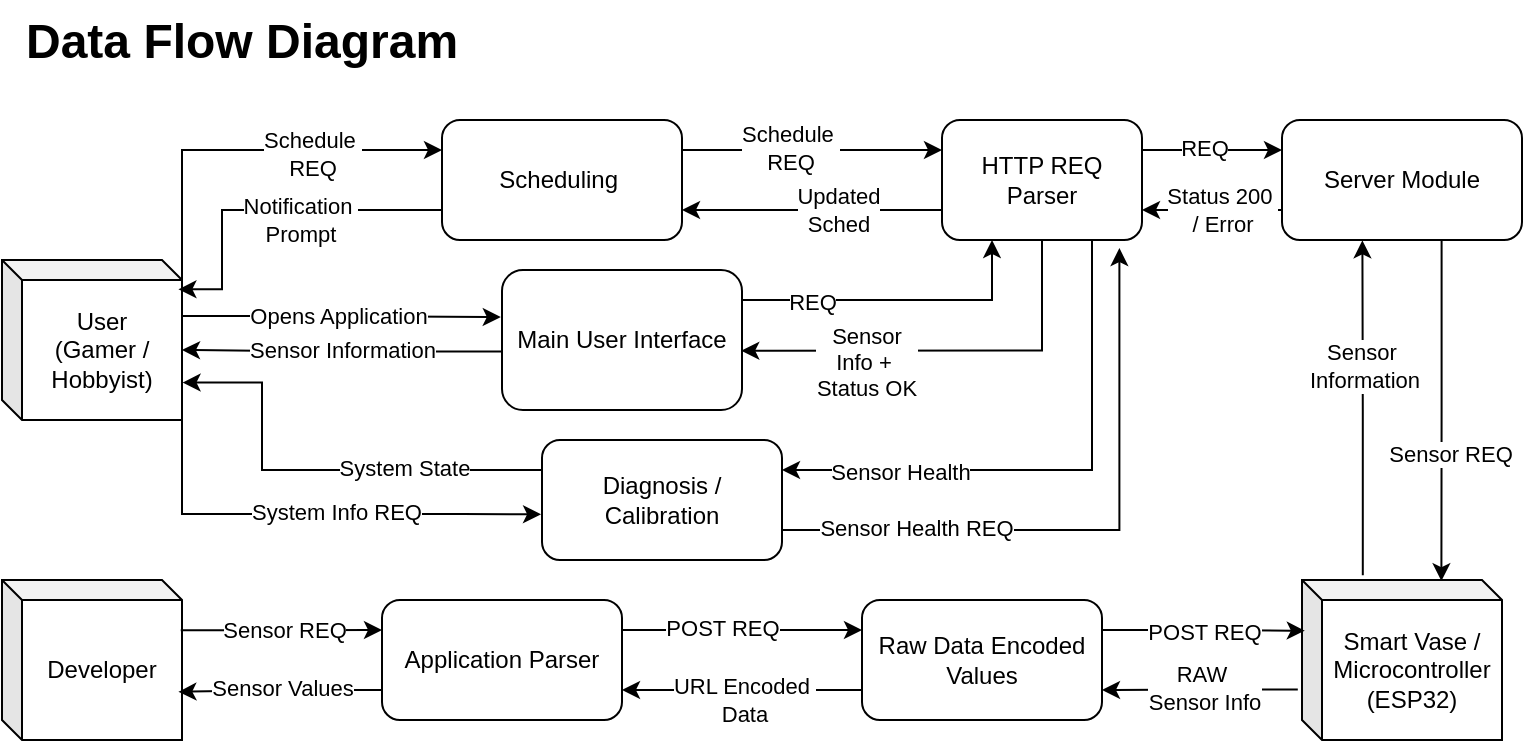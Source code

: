 <mxfile version="24.2.2" type="github">
  <diagram name="Page-1" id="s1Js6S9fdN77kl7s9mDe">
    <mxGraphModel dx="1071" dy="549" grid="1" gridSize="10" guides="1" tooltips="1" connect="1" arrows="1" fold="1" page="1" pageScale="1" pageWidth="850" pageHeight="1100" math="0" shadow="0">
      <root>
        <mxCell id="0" />
        <mxCell id="1" parent="0" />
        <mxCell id="CbfTWyqHPf__1t5hfEnU-109" style="edgeStyle=orthogonalEdgeStyle;rounded=0;orthogonalLoop=1;jettySize=auto;html=1;exitX=0;exitY=0.75;exitDx=0;exitDy=0;entryX=1;entryY=0.75;entryDx=0;entryDy=0;" edge="1" parent="1" source="CbfTWyqHPf__1t5hfEnU-18" target="CbfTWyqHPf__1t5hfEnU-103">
          <mxGeometry relative="1" as="geometry" />
        </mxCell>
        <mxCell id="CbfTWyqHPf__1t5hfEnU-117" value="Status 200&amp;nbsp;&lt;div&gt;/ Error&lt;/div&gt;" style="edgeLabel;html=1;align=center;verticalAlign=middle;resizable=0;points=[];" vertex="1" connectable="0" parent="CbfTWyqHPf__1t5hfEnU-109">
          <mxGeometry x="0.349" relative="1" as="geometry">
            <mxPoint x="17" as="offset" />
          </mxGeometry>
        </mxCell>
        <mxCell id="CbfTWyqHPf__1t5hfEnU-18" value="Server Module" style="rounded=1;whiteSpace=wrap;html=1;" vertex="1" parent="1">
          <mxGeometry x="660" y="100" width="120" height="60" as="geometry" />
        </mxCell>
        <mxCell id="CbfTWyqHPf__1t5hfEnU-110" style="edgeStyle=orthogonalEdgeStyle;rounded=0;orthogonalLoop=1;jettySize=auto;html=1;exitX=0.304;exitY=-0.029;exitDx=0;exitDy=0;exitPerimeter=0;entryX=0.335;entryY=1.003;entryDx=0;entryDy=0;entryPerimeter=0;" edge="1" parent="1" source="CbfTWyqHPf__1t5hfEnU-26" target="CbfTWyqHPf__1t5hfEnU-18">
          <mxGeometry relative="1" as="geometry">
            <mxPoint x="700" y="170" as="targetPoint" />
            <Array as="points">
              <mxPoint x="700" y="245" />
            </Array>
          </mxGeometry>
        </mxCell>
        <mxCell id="CbfTWyqHPf__1t5hfEnU-121" value="Sensor&amp;nbsp;&lt;div&gt;Information&lt;/div&gt;" style="edgeLabel;html=1;align=center;verticalAlign=middle;resizable=0;points=[];" vertex="1" connectable="0" parent="CbfTWyqHPf__1t5hfEnU-110">
          <mxGeometry x="0.25" relative="1" as="geometry">
            <mxPoint as="offset" />
          </mxGeometry>
        </mxCell>
        <mxCell id="CbfTWyqHPf__1t5hfEnU-26" value="Smart Vase /&lt;div&gt;Microcontroller (ESP32)&lt;/div&gt;" style="shape=cube;whiteSpace=wrap;html=1;boundedLbl=1;backgroundOutline=1;darkOpacity=0.05;darkOpacity2=0.1;size=10;" vertex="1" parent="1">
          <mxGeometry x="670" y="330" width="100" height="80" as="geometry" />
        </mxCell>
        <mxCell id="CbfTWyqHPf__1t5hfEnU-30" value="Developer" style="shape=cube;whiteSpace=wrap;html=1;boundedLbl=1;backgroundOutline=1;darkOpacity=0.05;darkOpacity2=0.1;size=10;" vertex="1" parent="1">
          <mxGeometry x="20" y="330" width="90" height="80" as="geometry" />
        </mxCell>
        <mxCell id="CbfTWyqHPf__1t5hfEnU-34" style="edgeStyle=orthogonalEdgeStyle;rounded=0;orthogonalLoop=1;jettySize=auto;html=1;exitX=1;exitY=0.25;exitDx=0;exitDy=0;entryX=0;entryY=0.25;entryDx=0;entryDy=0;" edge="1" parent="1" source="CbfTWyqHPf__1t5hfEnU-31" target="CbfTWyqHPf__1t5hfEnU-33">
          <mxGeometry relative="1" as="geometry" />
        </mxCell>
        <mxCell id="CbfTWyqHPf__1t5hfEnU-115" value="POST REQ" style="edgeLabel;html=1;align=center;verticalAlign=middle;resizable=0;points=[];" vertex="1" connectable="0" parent="CbfTWyqHPf__1t5hfEnU-34">
          <mxGeometry x="-0.39" y="1" relative="1" as="geometry">
            <mxPoint x="13" as="offset" />
          </mxGeometry>
        </mxCell>
        <mxCell id="CbfTWyqHPf__1t5hfEnU-31" value="Application Parser" style="rounded=1;whiteSpace=wrap;html=1;" vertex="1" parent="1">
          <mxGeometry x="210" y="340" width="120" height="60" as="geometry" />
        </mxCell>
        <mxCell id="CbfTWyqHPf__1t5hfEnU-35" style="edgeStyle=orthogonalEdgeStyle;rounded=0;orthogonalLoop=1;jettySize=auto;html=1;exitX=0;exitY=0.75;exitDx=0;exitDy=0;entryX=1;entryY=0.75;entryDx=0;entryDy=0;" edge="1" parent="1" source="CbfTWyqHPf__1t5hfEnU-33" target="CbfTWyqHPf__1t5hfEnU-31">
          <mxGeometry relative="1" as="geometry" />
        </mxCell>
        <mxCell id="CbfTWyqHPf__1t5hfEnU-116" value="URL Encoded&amp;nbsp;&lt;div&gt;Data&lt;/div&gt;" style="edgeLabel;html=1;align=center;verticalAlign=middle;resizable=0;points=[];" vertex="1" connectable="0" parent="CbfTWyqHPf__1t5hfEnU-35">
          <mxGeometry x="0.494" y="1" relative="1" as="geometry">
            <mxPoint x="30" y="4" as="offset" />
          </mxGeometry>
        </mxCell>
        <mxCell id="CbfTWyqHPf__1t5hfEnU-33" value="Raw Data Encoded Values" style="rounded=1;whiteSpace=wrap;html=1;" vertex="1" parent="1">
          <mxGeometry x="450" y="340" width="120" height="60" as="geometry" />
        </mxCell>
        <mxCell id="CbfTWyqHPf__1t5hfEnU-36" style="edgeStyle=orthogonalEdgeStyle;rounded=0;orthogonalLoop=1;jettySize=auto;html=1;exitX=0.993;exitY=0.314;exitDx=0;exitDy=0;exitPerimeter=0;entryX=0;entryY=0.25;entryDx=0;entryDy=0;" edge="1" parent="1" source="CbfTWyqHPf__1t5hfEnU-30" target="CbfTWyqHPf__1t5hfEnU-31">
          <mxGeometry relative="1" as="geometry" />
        </mxCell>
        <mxCell id="CbfTWyqHPf__1t5hfEnU-113" value="Sensor REQ" style="edgeLabel;html=1;align=center;verticalAlign=middle;resizable=0;points=[];" vertex="1" connectable="0" parent="CbfTWyqHPf__1t5hfEnU-36">
          <mxGeometry x="-0.466" relative="1" as="geometry">
            <mxPoint x="24" as="offset" />
          </mxGeometry>
        </mxCell>
        <mxCell id="CbfTWyqHPf__1t5hfEnU-37" style="edgeStyle=orthogonalEdgeStyle;rounded=0;orthogonalLoop=1;jettySize=auto;html=1;exitX=0;exitY=0.75;exitDx=0;exitDy=0;entryX=0.98;entryY=0.699;entryDx=0;entryDy=0;entryPerimeter=0;" edge="1" parent="1" source="CbfTWyqHPf__1t5hfEnU-31" target="CbfTWyqHPf__1t5hfEnU-30">
          <mxGeometry relative="1" as="geometry" />
        </mxCell>
        <mxCell id="CbfTWyqHPf__1t5hfEnU-114" value="Sensor Values" style="edgeLabel;html=1;align=center;verticalAlign=middle;resizable=0;points=[];" vertex="1" connectable="0" parent="CbfTWyqHPf__1t5hfEnU-37">
          <mxGeometry x="0.172" y="-2" relative="1" as="geometry">
            <mxPoint x="9" as="offset" />
          </mxGeometry>
        </mxCell>
        <mxCell id="CbfTWyqHPf__1t5hfEnU-39" style="edgeStyle=orthogonalEdgeStyle;rounded=0;orthogonalLoop=1;jettySize=auto;html=1;exitX=1;exitY=0.25;exitDx=0;exitDy=0;entryX=0.014;entryY=0.317;entryDx=0;entryDy=0;entryPerimeter=0;" edge="1" parent="1" source="CbfTWyqHPf__1t5hfEnU-33" target="CbfTWyqHPf__1t5hfEnU-26">
          <mxGeometry relative="1" as="geometry" />
        </mxCell>
        <mxCell id="CbfTWyqHPf__1t5hfEnU-119" value="POST REQ" style="edgeLabel;html=1;align=center;verticalAlign=middle;resizable=0;points=[];" vertex="1" connectable="0" parent="CbfTWyqHPf__1t5hfEnU-39">
          <mxGeometry x="-0.541" y="-1" relative="1" as="geometry">
            <mxPoint x="27" as="offset" />
          </mxGeometry>
        </mxCell>
        <mxCell id="CbfTWyqHPf__1t5hfEnU-40" style="edgeStyle=orthogonalEdgeStyle;rounded=0;orthogonalLoop=1;jettySize=auto;html=1;exitX=-0.021;exitY=0.685;exitDx=0;exitDy=0;exitPerimeter=0;entryX=1;entryY=0.75;entryDx=0;entryDy=0;" edge="1" parent="1" source="CbfTWyqHPf__1t5hfEnU-26" target="CbfTWyqHPf__1t5hfEnU-33">
          <mxGeometry relative="1" as="geometry" />
        </mxCell>
        <mxCell id="CbfTWyqHPf__1t5hfEnU-120" value="RAW&amp;nbsp;&lt;div&gt;Sensor Info&lt;/div&gt;" style="edgeLabel;html=1;align=center;verticalAlign=middle;resizable=0;points=[];" vertex="1" connectable="0" parent="CbfTWyqHPf__1t5hfEnU-40">
          <mxGeometry x="0.378" y="-1" relative="1" as="geometry">
            <mxPoint x="20" as="offset" />
          </mxGeometry>
        </mxCell>
        <mxCell id="CbfTWyqHPf__1t5hfEnU-79" style="edgeStyle=orthogonalEdgeStyle;rounded=0;orthogonalLoop=1;jettySize=auto;html=1;exitX=0;exitY=0;exitDx=90;exitDy=10;exitPerimeter=0;entryX=0;entryY=0.25;entryDx=0;entryDy=0;" edge="1" parent="1" source="CbfTWyqHPf__1t5hfEnU-85" target="CbfTWyqHPf__1t5hfEnU-88">
          <mxGeometry relative="1" as="geometry">
            <Array as="points">
              <mxPoint x="110" y="115" />
            </Array>
          </mxGeometry>
        </mxCell>
        <mxCell id="CbfTWyqHPf__1t5hfEnU-80" value="Schedule&amp;nbsp;&lt;div&gt;REQ&lt;/div&gt;" style="edgeLabel;html=1;align=center;verticalAlign=middle;resizable=0;points=[];" vertex="1" connectable="0" parent="CbfTWyqHPf__1t5hfEnU-79">
          <mxGeometry x="-0.015" y="-2" relative="1" as="geometry">
            <mxPoint x="34" as="offset" />
          </mxGeometry>
        </mxCell>
        <mxCell id="CbfTWyqHPf__1t5hfEnU-81" style="edgeStyle=orthogonalEdgeStyle;rounded=0;orthogonalLoop=1;jettySize=auto;html=1;exitX=0;exitY=0;exitDx=90;exitDy=45;exitPerimeter=0;entryX=-0.005;entryY=0.336;entryDx=0;entryDy=0;entryPerimeter=0;" edge="1" parent="1" source="CbfTWyqHPf__1t5hfEnU-85" target="CbfTWyqHPf__1t5hfEnU-91">
          <mxGeometry relative="1" as="geometry">
            <Array as="points">
              <mxPoint x="110" y="198" />
              <mxPoint x="180" y="198" />
            </Array>
          </mxGeometry>
        </mxCell>
        <mxCell id="CbfTWyqHPf__1t5hfEnU-82" value="Opens Application" style="edgeLabel;html=1;align=center;verticalAlign=middle;resizable=0;points=[];" vertex="1" connectable="0" parent="CbfTWyqHPf__1t5hfEnU-81">
          <mxGeometry x="-0.28" relative="1" as="geometry">
            <mxPoint x="31" as="offset" />
          </mxGeometry>
        </mxCell>
        <mxCell id="CbfTWyqHPf__1t5hfEnU-83" style="edgeStyle=orthogonalEdgeStyle;rounded=0;orthogonalLoop=1;jettySize=auto;html=1;exitX=1;exitY=1;exitDx=0;exitDy=0;exitPerimeter=0;entryX=-0.004;entryY=0.619;entryDx=0;entryDy=0;entryPerimeter=0;" edge="1" parent="1" source="CbfTWyqHPf__1t5hfEnU-85" target="CbfTWyqHPf__1t5hfEnU-92">
          <mxGeometry relative="1" as="geometry">
            <Array as="points">
              <mxPoint x="110" y="297" />
              <mxPoint x="250" y="297" />
            </Array>
          </mxGeometry>
        </mxCell>
        <mxCell id="CbfTWyqHPf__1t5hfEnU-84" value="System Info REQ" style="edgeLabel;html=1;align=center;verticalAlign=middle;resizable=0;points=[];" vertex="1" connectable="0" parent="CbfTWyqHPf__1t5hfEnU-83">
          <mxGeometry x="-0.147" y="1" relative="1" as="geometry">
            <mxPoint x="27" as="offset" />
          </mxGeometry>
        </mxCell>
        <mxCell id="CbfTWyqHPf__1t5hfEnU-85" value="User&lt;div&gt;(Gamer /&lt;br&gt;Hobbyist)&lt;/div&gt;" style="shape=cube;whiteSpace=wrap;html=1;boundedLbl=1;backgroundOutline=1;darkOpacity=0.05;darkOpacity2=0.1;size=10;fillColor=#FFFFFF;" vertex="1" parent="1">
          <mxGeometry x="20" y="170" width="90" height="80" as="geometry" />
        </mxCell>
        <mxCell id="CbfTWyqHPf__1t5hfEnU-86" style="edgeStyle=orthogonalEdgeStyle;rounded=0;orthogonalLoop=1;jettySize=auto;html=1;exitX=1;exitY=0.25;exitDx=0;exitDy=0;entryX=0;entryY=0.25;entryDx=0;entryDy=0;" edge="1" parent="1" source="CbfTWyqHPf__1t5hfEnU-88" target="CbfTWyqHPf__1t5hfEnU-103">
          <mxGeometry relative="1" as="geometry" />
        </mxCell>
        <mxCell id="CbfTWyqHPf__1t5hfEnU-87" value="Schedule&amp;nbsp;&lt;div&gt;REQ&lt;/div&gt;" style="edgeLabel;html=1;align=center;verticalAlign=middle;resizable=0;points=[];" vertex="1" connectable="0" parent="CbfTWyqHPf__1t5hfEnU-86">
          <mxGeometry x="-0.443" y="1" relative="1" as="geometry">
            <mxPoint x="18" as="offset" />
          </mxGeometry>
        </mxCell>
        <mxCell id="CbfTWyqHPf__1t5hfEnU-88" value="Scheduling&amp;nbsp;" style="rounded=1;whiteSpace=wrap;html=1;fillColor=#FFFFFF;" vertex="1" parent="1">
          <mxGeometry x="240" y="100" width="120" height="60" as="geometry" />
        </mxCell>
        <mxCell id="CbfTWyqHPf__1t5hfEnU-89" style="edgeStyle=orthogonalEdgeStyle;rounded=0;orthogonalLoop=1;jettySize=auto;html=1;exitX=1.003;exitY=0.214;exitDx=0;exitDy=0;entryX=0.25;entryY=1;entryDx=0;entryDy=0;exitPerimeter=0;" edge="1" parent="1" source="CbfTWyqHPf__1t5hfEnU-91" target="CbfTWyqHPf__1t5hfEnU-103">
          <mxGeometry relative="1" as="geometry" />
        </mxCell>
        <mxCell id="CbfTWyqHPf__1t5hfEnU-90" value="REQ" style="edgeLabel;html=1;align=center;verticalAlign=middle;resizable=0;points=[];" vertex="1" connectable="0" parent="CbfTWyqHPf__1t5hfEnU-89">
          <mxGeometry x="-0.617" y="-1" relative="1" as="geometry">
            <mxPoint x="5" as="offset" />
          </mxGeometry>
        </mxCell>
        <mxCell id="CbfTWyqHPf__1t5hfEnU-91" value="Main User Interface" style="rounded=1;whiteSpace=wrap;html=1;fillColor=#FFFFFF;" vertex="1" parent="1">
          <mxGeometry x="270" y="175" width="120" height="70" as="geometry" />
        </mxCell>
        <mxCell id="CbfTWyqHPf__1t5hfEnU-92" value="Diagnosis / Calibration" style="rounded=1;whiteSpace=wrap;html=1;fillColor=#FFFFFF;" vertex="1" parent="1">
          <mxGeometry x="290" y="260" width="120" height="60" as="geometry" />
        </mxCell>
        <mxCell id="CbfTWyqHPf__1t5hfEnU-93" style="edgeStyle=orthogonalEdgeStyle;rounded=0;orthogonalLoop=1;jettySize=auto;html=1;exitX=0;exitY=0.75;exitDx=0;exitDy=0;entryX=0.98;entryY=0.183;entryDx=0;entryDy=0;entryPerimeter=0;" edge="1" parent="1" source="CbfTWyqHPf__1t5hfEnU-88" target="CbfTWyqHPf__1t5hfEnU-85">
          <mxGeometry relative="1" as="geometry">
            <Array as="points">
              <mxPoint x="130" y="145" />
              <mxPoint x="130" y="185" />
            </Array>
          </mxGeometry>
        </mxCell>
        <mxCell id="CbfTWyqHPf__1t5hfEnU-94" value="Notification&amp;nbsp;&lt;div&gt;Prompt&lt;/div&gt;" style="edgeLabel;html=1;align=center;verticalAlign=middle;resizable=0;points=[];" vertex="1" connectable="0" parent="CbfTWyqHPf__1t5hfEnU-93">
          <mxGeometry x="-0.13" relative="1" as="geometry">
            <mxPoint x="3" y="5" as="offset" />
          </mxGeometry>
        </mxCell>
        <mxCell id="CbfTWyqHPf__1t5hfEnU-95" style="edgeStyle=orthogonalEdgeStyle;rounded=0;orthogonalLoop=1;jettySize=auto;html=1;exitX=0.004;exitY=0.582;exitDx=0;exitDy=0;entryX=0;entryY=0;entryDx=90;entryDy=45;entryPerimeter=0;exitPerimeter=0;" edge="1" parent="1" source="CbfTWyqHPf__1t5hfEnU-91" target="CbfTWyqHPf__1t5hfEnU-85">
          <mxGeometry relative="1" as="geometry" />
        </mxCell>
        <mxCell id="CbfTWyqHPf__1t5hfEnU-96" value="Sensor Information" style="edgeLabel;html=1;align=center;verticalAlign=middle;resizable=0;points=[];" vertex="1" connectable="0" parent="CbfTWyqHPf__1t5hfEnU-95">
          <mxGeometry x="0.106" y="1" relative="1" as="geometry">
            <mxPoint x="8" y="-1" as="offset" />
          </mxGeometry>
        </mxCell>
        <mxCell id="CbfTWyqHPf__1t5hfEnU-97" style="edgeStyle=orthogonalEdgeStyle;rounded=0;orthogonalLoop=1;jettySize=auto;html=1;exitX=0;exitY=0.25;exitDx=0;exitDy=0;entryX=1.003;entryY=0.766;entryDx=0;entryDy=0;entryPerimeter=0;" edge="1" parent="1" source="CbfTWyqHPf__1t5hfEnU-92" target="CbfTWyqHPf__1t5hfEnU-85">
          <mxGeometry relative="1" as="geometry">
            <Array as="points">
              <mxPoint x="150" y="275" />
              <mxPoint x="150" y="231" />
            </Array>
          </mxGeometry>
        </mxCell>
        <mxCell id="CbfTWyqHPf__1t5hfEnU-98" value="System State" style="edgeLabel;html=1;align=center;verticalAlign=middle;resizable=0;points=[];" vertex="1" connectable="0" parent="CbfTWyqHPf__1t5hfEnU-97">
          <mxGeometry x="-0.022" y="-1" relative="1" as="geometry">
            <mxPoint x="40" as="offset" />
          </mxGeometry>
        </mxCell>
        <mxCell id="CbfTWyqHPf__1t5hfEnU-99" style="edgeStyle=orthogonalEdgeStyle;rounded=0;orthogonalLoop=1;jettySize=auto;html=1;exitX=0.5;exitY=1;exitDx=0;exitDy=0;entryX=0.997;entryY=0.576;entryDx=0;entryDy=0;entryPerimeter=0;" edge="1" parent="1" source="CbfTWyqHPf__1t5hfEnU-103" target="CbfTWyqHPf__1t5hfEnU-91">
          <mxGeometry relative="1" as="geometry" />
        </mxCell>
        <mxCell id="CbfTWyqHPf__1t5hfEnU-100" value="Sensor&lt;div&gt;Info +&amp;nbsp;&lt;/div&gt;&lt;div&gt;Status OK&lt;/div&gt;" style="edgeLabel;html=1;align=center;verticalAlign=middle;resizable=0;points=[];" vertex="1" connectable="0" parent="CbfTWyqHPf__1t5hfEnU-99">
          <mxGeometry x="0.453" y="-1" relative="1" as="geometry">
            <mxPoint x="6" y="6" as="offset" />
          </mxGeometry>
        </mxCell>
        <mxCell id="CbfTWyqHPf__1t5hfEnU-101" style="edgeStyle=orthogonalEdgeStyle;rounded=0;orthogonalLoop=1;jettySize=auto;html=1;exitX=0;exitY=0.75;exitDx=0;exitDy=0;entryX=1;entryY=0.75;entryDx=0;entryDy=0;" edge="1" parent="1" source="CbfTWyqHPf__1t5hfEnU-103" target="CbfTWyqHPf__1t5hfEnU-88">
          <mxGeometry relative="1" as="geometry" />
        </mxCell>
        <mxCell id="CbfTWyqHPf__1t5hfEnU-102" value="Updated&lt;div&gt;Sched&lt;/div&gt;" style="edgeLabel;html=1;align=center;verticalAlign=middle;resizable=0;points=[];" vertex="1" connectable="0" parent="CbfTWyqHPf__1t5hfEnU-101">
          <mxGeometry x="-0.508" relative="1" as="geometry">
            <mxPoint x="-20" as="offset" />
          </mxGeometry>
        </mxCell>
        <mxCell id="CbfTWyqHPf__1t5hfEnU-108" style="edgeStyle=orthogonalEdgeStyle;rounded=0;orthogonalLoop=1;jettySize=auto;html=1;exitX=1;exitY=0.25;exitDx=0;exitDy=0;entryX=0;entryY=0.25;entryDx=0;entryDy=0;" edge="1" parent="1" source="CbfTWyqHPf__1t5hfEnU-103" target="CbfTWyqHPf__1t5hfEnU-18">
          <mxGeometry relative="1" as="geometry">
            <Array as="points">
              <mxPoint x="640" y="115" />
              <mxPoint x="640" y="115" />
            </Array>
          </mxGeometry>
        </mxCell>
        <mxCell id="CbfTWyqHPf__1t5hfEnU-118" value="REQ" style="edgeLabel;html=1;align=center;verticalAlign=middle;resizable=0;points=[];" vertex="1" connectable="0" parent="CbfTWyqHPf__1t5hfEnU-108">
          <mxGeometry x="-0.644" y="1" relative="1" as="geometry">
            <mxPoint x="18" as="offset" />
          </mxGeometry>
        </mxCell>
        <mxCell id="CbfTWyqHPf__1t5hfEnU-103" value="HTTP REQ Parser" style="rounded=1;whiteSpace=wrap;html=1;fillColor=#FFFFFF;" vertex="1" parent="1">
          <mxGeometry x="490" y="100" width="100" height="60" as="geometry" />
        </mxCell>
        <mxCell id="CbfTWyqHPf__1t5hfEnU-104" style="edgeStyle=orthogonalEdgeStyle;rounded=0;orthogonalLoop=1;jettySize=auto;html=1;exitX=0.75;exitY=1;exitDx=0;exitDy=0;entryX=1;entryY=0.25;entryDx=0;entryDy=0;" edge="1" parent="1" source="CbfTWyqHPf__1t5hfEnU-103" target="CbfTWyqHPf__1t5hfEnU-92">
          <mxGeometry relative="1" as="geometry" />
        </mxCell>
        <mxCell id="CbfTWyqHPf__1t5hfEnU-105" value="Sensor Health" style="edgeLabel;html=1;align=center;verticalAlign=middle;resizable=0;points=[];" vertex="1" connectable="0" parent="CbfTWyqHPf__1t5hfEnU-104">
          <mxGeometry x="0.703" y="1" relative="1" as="geometry">
            <mxPoint x="19" as="offset" />
          </mxGeometry>
        </mxCell>
        <mxCell id="CbfTWyqHPf__1t5hfEnU-106" style="edgeStyle=orthogonalEdgeStyle;rounded=0;orthogonalLoop=1;jettySize=auto;html=1;exitX=1;exitY=0.75;exitDx=0;exitDy=0;entryX=0.887;entryY=1.067;entryDx=0;entryDy=0;entryPerimeter=0;" edge="1" parent="1" source="CbfTWyqHPf__1t5hfEnU-92" target="CbfTWyqHPf__1t5hfEnU-103">
          <mxGeometry relative="1" as="geometry" />
        </mxCell>
        <mxCell id="CbfTWyqHPf__1t5hfEnU-107" value="Sensor Health REQ" style="edgeLabel;html=1;align=center;verticalAlign=middle;resizable=0;points=[];" vertex="1" connectable="0" parent="CbfTWyqHPf__1t5hfEnU-106">
          <mxGeometry x="-0.716" y="1" relative="1" as="geometry">
            <mxPoint x="23" as="offset" />
          </mxGeometry>
        </mxCell>
        <mxCell id="CbfTWyqHPf__1t5hfEnU-111" style="edgeStyle=orthogonalEdgeStyle;rounded=0;orthogonalLoop=1;jettySize=auto;html=1;exitX=0.665;exitY=0.993;exitDx=0;exitDy=0;entryX=0.697;entryY=0.007;entryDx=0;entryDy=0;entryPerimeter=0;exitPerimeter=0;" edge="1" parent="1" source="CbfTWyqHPf__1t5hfEnU-18" target="CbfTWyqHPf__1t5hfEnU-26">
          <mxGeometry relative="1" as="geometry" />
        </mxCell>
        <mxCell id="CbfTWyqHPf__1t5hfEnU-122" value="Sensor REQ" style="edgeLabel;html=1;align=center;verticalAlign=middle;resizable=0;points=[];" vertex="1" connectable="0" parent="CbfTWyqHPf__1t5hfEnU-111">
          <mxGeometry x="0.256" y="4" relative="1" as="geometry">
            <mxPoint as="offset" />
          </mxGeometry>
        </mxCell>
        <mxCell id="CbfTWyqHPf__1t5hfEnU-112" value="&lt;h1 style=&quot;margin-top: 0px;&quot;&gt;Data Flow Diagram&lt;/h1&gt;" style="text;html=1;whiteSpace=wrap;overflow=hidden;rounded=0;" vertex="1" parent="1">
          <mxGeometry x="30" y="40" width="240" height="120" as="geometry" />
        </mxCell>
      </root>
    </mxGraphModel>
  </diagram>
</mxfile>
